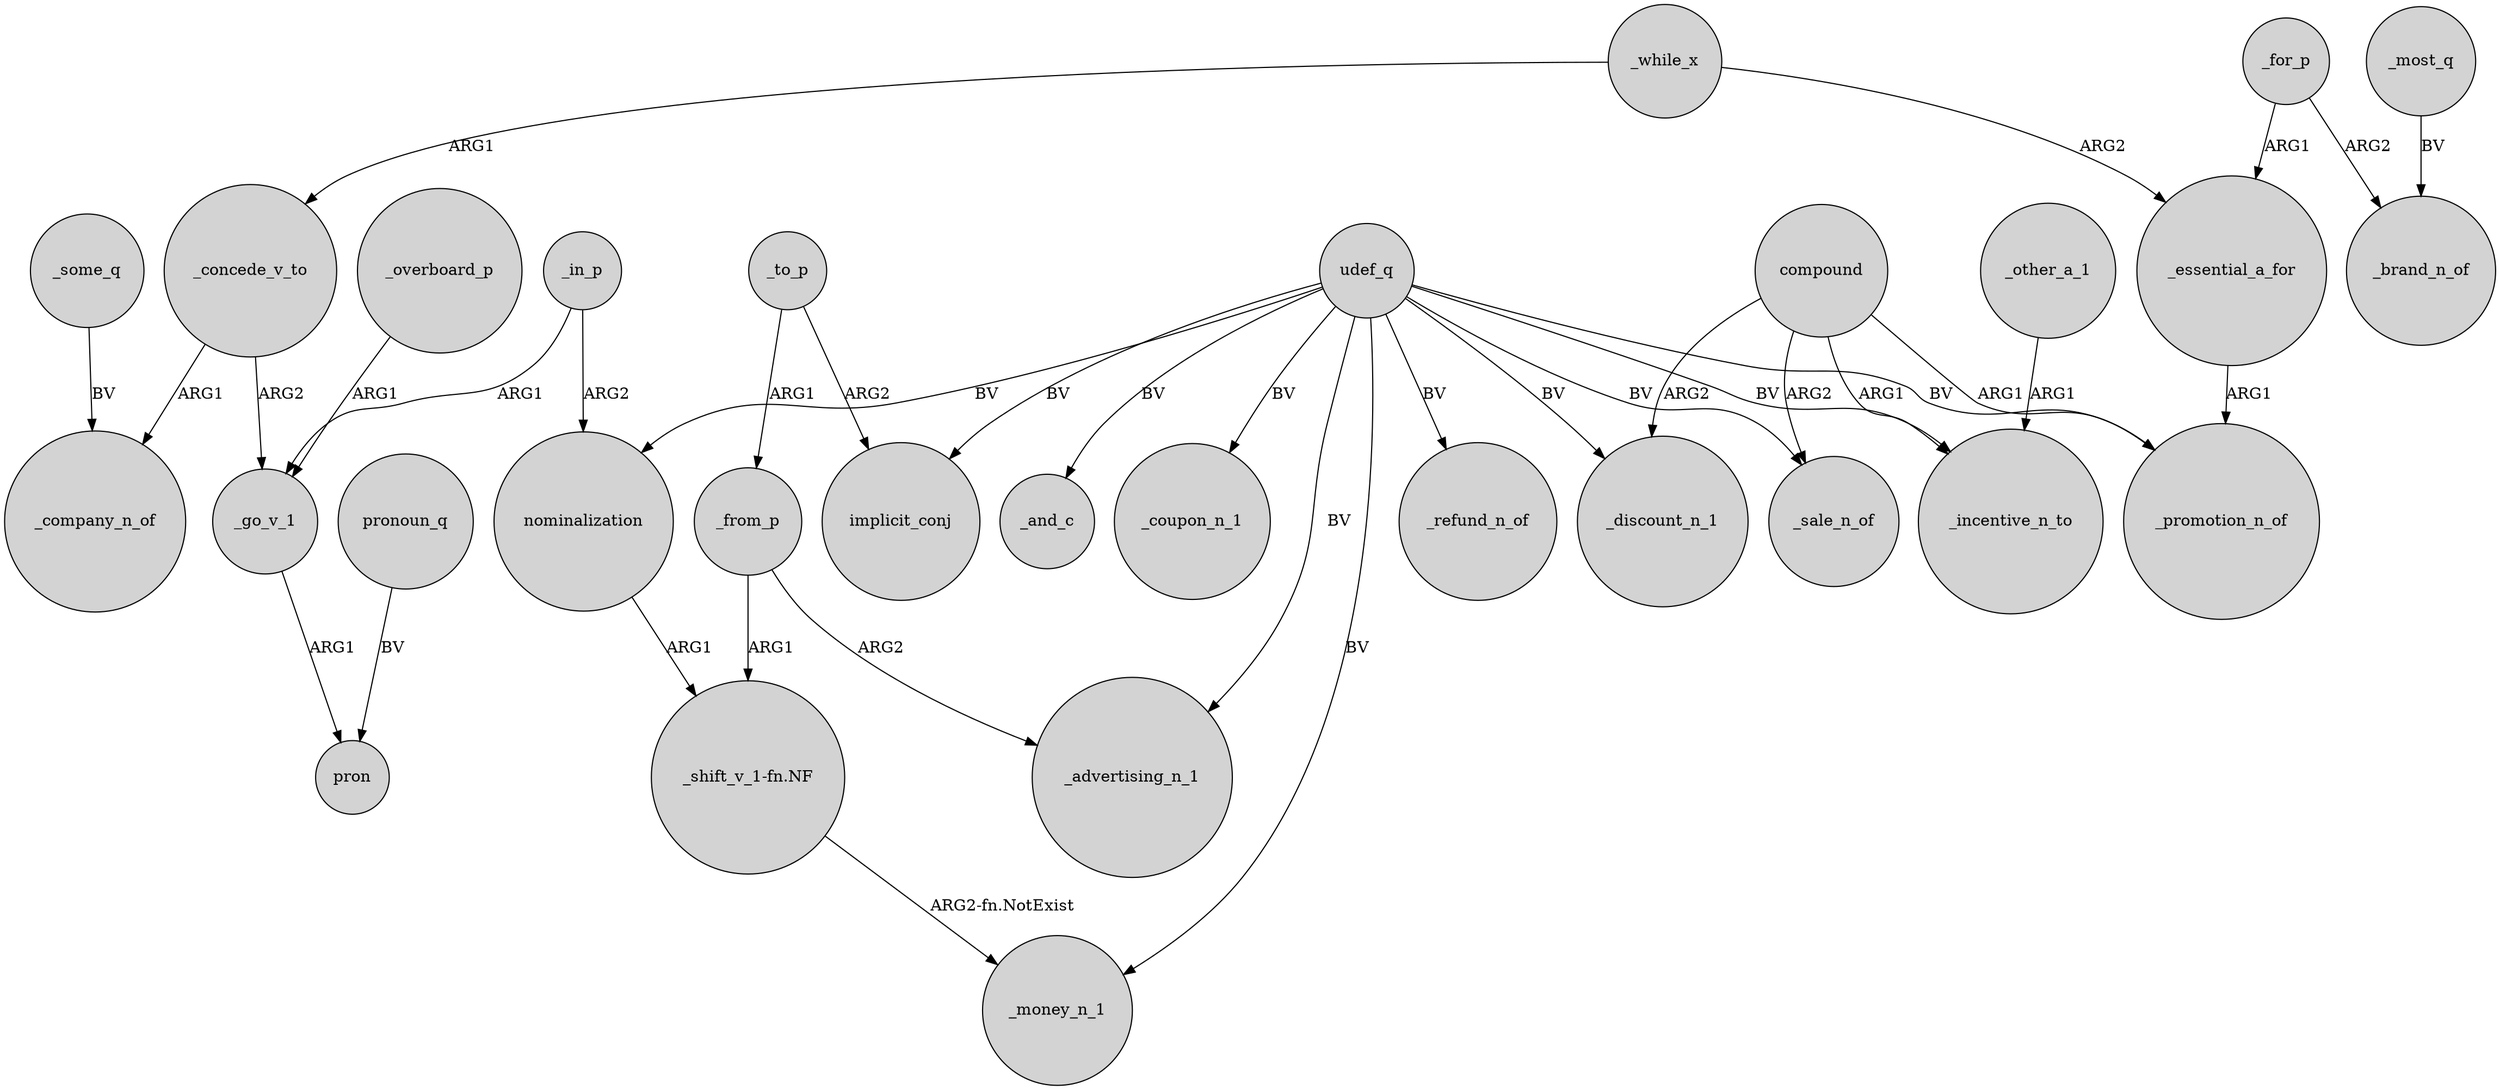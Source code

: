 digraph {
	node [shape=circle style=filled]
	_other_a_1 -> _incentive_n_to [label=ARG1]
	udef_q -> _money_n_1 [label=BV]
	_concede_v_to -> _company_n_of [label=ARG1]
	_from_p -> _advertising_n_1 [label=ARG2]
	udef_q -> _incentive_n_to [label=BV]
	_for_p -> _brand_n_of [label=ARG2]
	_while_x -> _essential_a_for [label=ARG2]
	nominalization -> "_shift_v_1-fn.NF" [label=ARG1]
	compound -> _promotion_n_of [label=ARG1]
	udef_q -> _discount_n_1 [label=BV]
	"_shift_v_1-fn.NF" -> _money_n_1 [label="ARG2-fn.NotExist"]
	udef_q -> implicit_conj [label=BV]
	_in_p -> _go_v_1 [label=ARG1]
	_overboard_p -> _go_v_1 [label=ARG1]
	udef_q -> _refund_n_of [label=BV]
	_from_p -> "_shift_v_1-fn.NF" [label=ARG1]
	udef_q -> _advertising_n_1 [label=BV]
	pronoun_q -> pron [label=BV]
	_concede_v_to -> _go_v_1 [label=ARG2]
	compound -> _sale_n_of [label=ARG2]
	_essential_a_for -> _promotion_n_of [label=ARG1]
	_most_q -> _brand_n_of [label=BV]
	udef_q -> nominalization [label=BV]
	_to_p -> _from_p [label=ARG1]
	udef_q -> _sale_n_of [label=BV]
	_go_v_1 -> pron [label=ARG1]
	_to_p -> implicit_conj [label=ARG2]
	udef_q -> _promotion_n_of [label=BV]
	compound -> _discount_n_1 [label=ARG2]
	_some_q -> _company_n_of [label=BV]
	_in_p -> nominalization [label=ARG2]
	udef_q -> _and_c [label=BV]
	udef_q -> _coupon_n_1 [label=BV]
	compound -> _incentive_n_to [label=ARG1]
	_for_p -> _essential_a_for [label=ARG1]
	_while_x -> _concede_v_to [label=ARG1]
}
